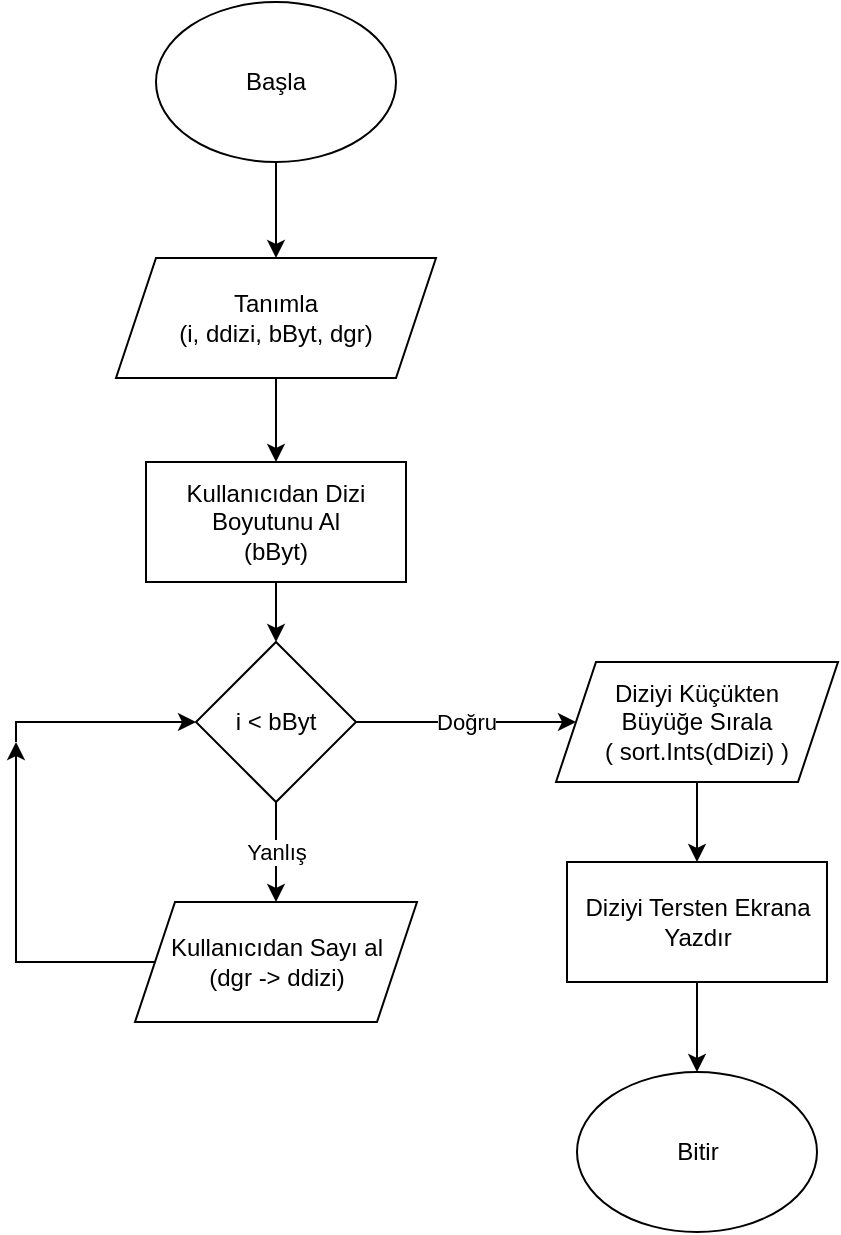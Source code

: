 <mxfile version="20.8.5" type="device"><diagram id="gxeZRr9mPjVgjH6lkimd" name="Sayfa -1"><mxGraphModel dx="989" dy="539" grid="1" gridSize="10" guides="1" tooltips="1" connect="1" arrows="1" fold="1" page="1" pageScale="1" pageWidth="827" pageHeight="1169" math="0" shadow="0"><root><mxCell id="0"/><mxCell id="1" parent="0"/><mxCell id="CV794z1S5SpYEgOYnB-v-1" style="edgeStyle=orthogonalEdgeStyle;rounded=0;orthogonalLoop=1;jettySize=auto;html=1;exitX=0.5;exitY=1;exitDx=0;exitDy=0;" edge="1" parent="1" source="CV794z1S5SpYEgOYnB-v-2" target="CV794z1S5SpYEgOYnB-v-4"><mxGeometry relative="1" as="geometry"/></mxCell><mxCell id="CV794z1S5SpYEgOYnB-v-2" value="Başla" style="ellipse;whiteSpace=wrap;html=1;" vertex="1" parent="1"><mxGeometry x="350" y="10" width="120" height="80" as="geometry"/></mxCell><mxCell id="CV794z1S5SpYEgOYnB-v-3" style="edgeStyle=orthogonalEdgeStyle;rounded=0;orthogonalLoop=1;jettySize=auto;html=1;entryX=0.5;entryY=0;entryDx=0;entryDy=0;" edge="1" parent="1" source="CV794z1S5SpYEgOYnB-v-4" target="CV794z1S5SpYEgOYnB-v-11"><mxGeometry relative="1" as="geometry"><mxPoint x="410.3" y="251.8" as="targetPoint"/></mxGeometry></mxCell><mxCell id="CV794z1S5SpYEgOYnB-v-4" value="&lt;div&gt;Tanımla&lt;/div&gt;&lt;div&gt;(i, ddizi, bByt, dgr)&lt;br&gt;&lt;/div&gt;" style="shape=parallelogram;perimeter=parallelogramPerimeter;whiteSpace=wrap;html=1;fixedSize=1;" vertex="1" parent="1"><mxGeometry x="330" y="138" width="160" height="60" as="geometry"/></mxCell><mxCell id="CV794z1S5SpYEgOYnB-v-24" value="" style="edgeStyle=orthogonalEdgeStyle;rounded=0;orthogonalLoop=1;jettySize=auto;html=1;" edge="1" parent="1" source="CV794z1S5SpYEgOYnB-v-22" target="CV794z1S5SpYEgOYnB-v-5"><mxGeometry relative="1" as="geometry"/></mxCell><mxCell id="CV794z1S5SpYEgOYnB-v-5" value="Bitir" style="ellipse;whiteSpace=wrap;html=1;" vertex="1" parent="1"><mxGeometry x="560.5" y="545" width="120" height="80" as="geometry"/></mxCell><mxCell id="CV794z1S5SpYEgOYnB-v-15" style="edgeStyle=orthogonalEdgeStyle;rounded=0;orthogonalLoop=1;jettySize=auto;html=1;entryX=0.5;entryY=0;entryDx=0;entryDy=0;" edge="1" parent="1" source="CV794z1S5SpYEgOYnB-v-11" target="CV794z1S5SpYEgOYnB-v-14"><mxGeometry relative="1" as="geometry"/></mxCell><mxCell id="CV794z1S5SpYEgOYnB-v-11" value="&lt;div&gt;Kullanıcıdan Dizi Boyutunu Al&lt;/div&gt;&lt;div&gt;(bByt)&lt;br&gt;&lt;/div&gt;" style="rounded=0;whiteSpace=wrap;html=1;" vertex="1" parent="1"><mxGeometry x="345" y="240" width="130" height="60" as="geometry"/></mxCell><mxCell id="CV794z1S5SpYEgOYnB-v-17" style="edgeStyle=orthogonalEdgeStyle;rounded=0;orthogonalLoop=1;jettySize=auto;html=1;" edge="1" parent="1" source="CV794z1S5SpYEgOYnB-v-13"><mxGeometry relative="1" as="geometry"><mxPoint x="280" y="380" as="targetPoint"/><Array as="points"><mxPoint x="280" y="490"/></Array></mxGeometry></mxCell><mxCell id="CV794z1S5SpYEgOYnB-v-13" value="&lt;div&gt;Kullanıcıdan Sayı al&lt;br&gt;(dgr -&amp;gt; ddizi)&lt;br&gt;&lt;/div&gt;" style="shape=parallelogram;perimeter=parallelogramPerimeter;whiteSpace=wrap;html=1;fixedSize=1;" vertex="1" parent="1"><mxGeometry x="339.5" y="460" width="141" height="60" as="geometry"/></mxCell><mxCell id="CV794z1S5SpYEgOYnB-v-16" value="Yanlış" style="edgeStyle=orthogonalEdgeStyle;rounded=0;orthogonalLoop=1;jettySize=auto;html=1;entryX=0.5;entryY=0;entryDx=0;entryDy=0;" edge="1" parent="1" source="CV794z1S5SpYEgOYnB-v-14" target="CV794z1S5SpYEgOYnB-v-13"><mxGeometry relative="1" as="geometry"/></mxCell><mxCell id="CV794z1S5SpYEgOYnB-v-18" style="edgeStyle=orthogonalEdgeStyle;rounded=0;orthogonalLoop=1;jettySize=auto;html=1;" edge="1" parent="1" target="CV794z1S5SpYEgOYnB-v-14"><mxGeometry relative="1" as="geometry"><mxPoint x="280" y="380" as="sourcePoint"/><Array as="points"><mxPoint x="280" y="370"/></Array></mxGeometry></mxCell><mxCell id="CV794z1S5SpYEgOYnB-v-19" value="Doğru" style="edgeStyle=orthogonalEdgeStyle;rounded=0;orthogonalLoop=1;jettySize=auto;html=1;exitX=1;exitY=0.5;exitDx=0;exitDy=0;" edge="1" parent="1" source="CV794z1S5SpYEgOYnB-v-14" target="CV794z1S5SpYEgOYnB-v-20"><mxGeometry relative="1" as="geometry"><mxPoint x="550.0" y="369.966" as="targetPoint"/></mxGeometry></mxCell><mxCell id="CV794z1S5SpYEgOYnB-v-14" value="i &amp;lt; bByt" style="rhombus;whiteSpace=wrap;html=1;" vertex="1" parent="1"><mxGeometry x="370" y="330" width="80" height="80" as="geometry"/></mxCell><mxCell id="CV794z1S5SpYEgOYnB-v-23" style="edgeStyle=orthogonalEdgeStyle;rounded=0;orthogonalLoop=1;jettySize=auto;html=1;" edge="1" parent="1" source="CV794z1S5SpYEgOYnB-v-20" target="CV794z1S5SpYEgOYnB-v-22"><mxGeometry relative="1" as="geometry"/></mxCell><mxCell id="CV794z1S5SpYEgOYnB-v-20" value="&lt;div&gt;Diziyi Küçükten&lt;/div&gt;&lt;div&gt;Büyüğe Sırala&lt;/div&gt;&lt;div&gt;( sort.Ints(dDizi) )&lt;br&gt;&lt;/div&gt;" style="shape=parallelogram;perimeter=parallelogramPerimeter;whiteSpace=wrap;html=1;fixedSize=1;" vertex="1" parent="1"><mxGeometry x="550" y="340" width="141" height="60" as="geometry"/></mxCell><mxCell id="CV794z1S5SpYEgOYnB-v-22" value="&lt;div&gt;Diziyi Tersten Ekrana Yazdır&lt;/div&gt;" style="rounded=0;whiteSpace=wrap;html=1;" vertex="1" parent="1"><mxGeometry x="555.5" y="440" width="130" height="60" as="geometry"/></mxCell></root></mxGraphModel></diagram></mxfile>